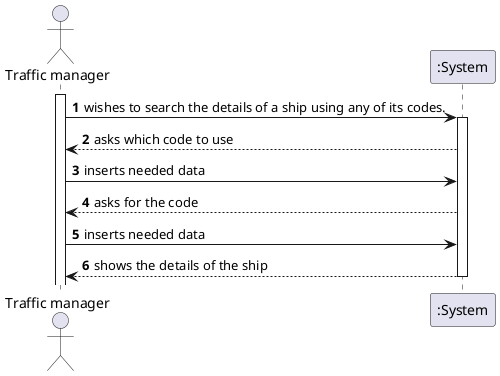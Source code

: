 @startuml
'https://plantuml.com/sequence-diagram

autonumber
actor "Traffic manager" as TM

activate TM
TM-> ":System" : wishes to search the details of a ship using any of its codes.
activate ":System"
":System" --> TM : asks which code to use
TM-> ":System" : inserts needed data
":System" --> TM : asks for the code
TM-> ":System" : inserts needed data
":System" --> TM : shows the details of the ship

deactivate ":System"

@enduml